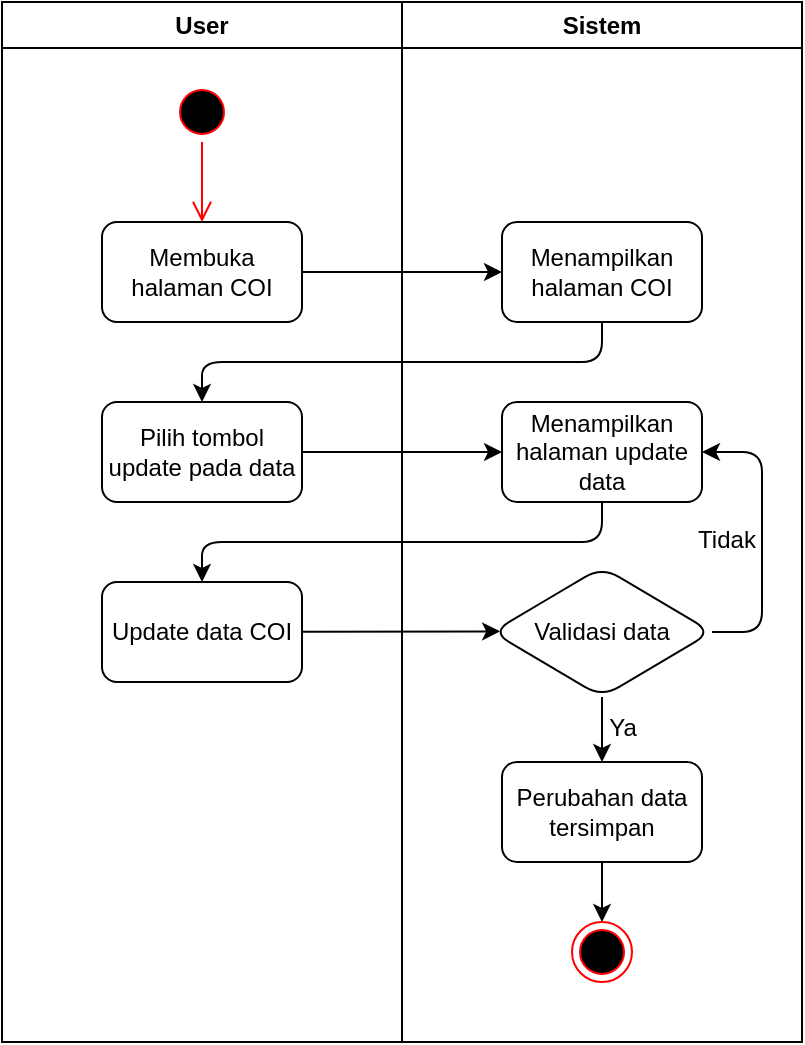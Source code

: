 <mxfile>
    <diagram id="PBXu0GtTLwxp7GRrGXCg" name="Page-1">
        <mxGraphModel dx="960" dy="382" grid="1" gridSize="10" guides="1" tooltips="1" connect="1" arrows="1" fold="1" page="1" pageScale="1" pageWidth="850" pageHeight="1100" math="0" shadow="0">
            <root>
                <mxCell id="0"/>
                <mxCell id="1" parent="0"/>
                <mxCell id="2" value="User" style="swimlane;whiteSpace=wrap;html=1;" vertex="1" parent="1">
                    <mxGeometry x="80" y="80" width="200" height="520" as="geometry"/>
                </mxCell>
                <mxCell id="4" value="" style="ellipse;html=1;shape=startState;fillColor=#000000;strokeColor=#ff0000;" vertex="1" parent="2">
                    <mxGeometry x="85" y="40" width="30" height="30" as="geometry"/>
                </mxCell>
                <mxCell id="5" value="" style="edgeStyle=orthogonalEdgeStyle;html=1;verticalAlign=bottom;endArrow=open;endSize=8;strokeColor=#ff0000;entryX=0.5;entryY=0;entryDx=0;entryDy=0;" edge="1" source="4" parent="2" target="6">
                    <mxGeometry relative="1" as="geometry">
                        <mxPoint x="100" y="110" as="targetPoint"/>
                    </mxGeometry>
                </mxCell>
                <mxCell id="6" value="Membuka halaman COI" style="rounded=1;whiteSpace=wrap;html=1;" vertex="1" parent="2">
                    <mxGeometry x="50" y="110" width="100" height="50" as="geometry"/>
                </mxCell>
                <mxCell id="9" value="Pilih tombol update pada data" style="rounded=1;whiteSpace=wrap;html=1;" vertex="1" parent="2">
                    <mxGeometry x="50" y="200" width="100" height="50" as="geometry"/>
                </mxCell>
                <mxCell id="13" value="Update data COI" style="rounded=1;whiteSpace=wrap;html=1;" vertex="1" parent="2">
                    <mxGeometry x="50" y="290" width="100" height="50" as="geometry"/>
                </mxCell>
                <mxCell id="3" value="Sistem" style="swimlane;whiteSpace=wrap;html=1;" vertex="1" parent="1">
                    <mxGeometry x="280" y="80" width="200" height="520" as="geometry"/>
                </mxCell>
                <mxCell id="7" value="Menampilkan halaman COI" style="rounded=1;whiteSpace=wrap;html=1;" vertex="1" parent="3">
                    <mxGeometry x="50" y="110" width="100" height="50" as="geometry"/>
                </mxCell>
                <mxCell id="11" value="Menampilkan halaman update data" style="rounded=1;whiteSpace=wrap;html=1;" vertex="1" parent="3">
                    <mxGeometry x="50" y="200" width="100" height="50" as="geometry"/>
                </mxCell>
                <mxCell id="18" style="edgeStyle=none;html=1;exitX=1;exitY=0.5;exitDx=0;exitDy=0;entryX=1;entryY=0.5;entryDx=0;entryDy=0;" edge="1" parent="3" source="17" target="11">
                    <mxGeometry relative="1" as="geometry">
                        <Array as="points">
                            <mxPoint x="180" y="315"/>
                            <mxPoint x="180" y="225"/>
                        </Array>
                    </mxGeometry>
                </mxCell>
                <mxCell id="20" value="" style="edgeStyle=none;html=1;" edge="1" parent="3" source="17" target="19">
                    <mxGeometry relative="1" as="geometry"/>
                </mxCell>
                <mxCell id="17" value="Validasi data" style="rhombus;whiteSpace=wrap;html=1;rounded=1;" vertex="1" parent="3">
                    <mxGeometry x="45" y="282.5" width="110" height="65" as="geometry"/>
                </mxCell>
                <mxCell id="22" value="" style="edgeStyle=none;html=1;" edge="1" parent="3" source="19" target="21">
                    <mxGeometry relative="1" as="geometry"/>
                </mxCell>
                <mxCell id="19" value="Perubahan data tersimpan" style="rounded=1;whiteSpace=wrap;html=1;" vertex="1" parent="3">
                    <mxGeometry x="50" y="380" width="100" height="50" as="geometry"/>
                </mxCell>
                <mxCell id="21" value="" style="ellipse;html=1;shape=endState;fillColor=#000000;strokeColor=#ff0000;" vertex="1" parent="3">
                    <mxGeometry x="85" y="460" width="30" height="30" as="geometry"/>
                </mxCell>
                <mxCell id="25" value="Ya" style="text;html=1;align=center;verticalAlign=middle;resizable=0;points=[];autosize=1;strokeColor=none;fillColor=none;" vertex="1" parent="3">
                    <mxGeometry x="90" y="347.5" width="40" height="30" as="geometry"/>
                </mxCell>
                <mxCell id="23" value="Tidak" style="text;html=1;align=center;verticalAlign=middle;resizable=0;points=[];autosize=1;strokeColor=none;fillColor=none;" vertex="1" parent="3">
                    <mxGeometry x="137" y="253.5" width="50" height="30" as="geometry"/>
                </mxCell>
                <mxCell id="8" value="" style="edgeStyle=none;html=1;" edge="1" parent="1" source="6" target="7">
                    <mxGeometry relative="1" as="geometry"/>
                </mxCell>
                <mxCell id="10" value="" style="edgeStyle=none;html=1;exitX=0.5;exitY=1;exitDx=0;exitDy=0;entryX=0.5;entryY=0;entryDx=0;entryDy=0;" edge="1" parent="1" source="7" target="9">
                    <mxGeometry relative="1" as="geometry">
                        <Array as="points">
                            <mxPoint x="380" y="260"/>
                            <mxPoint x="180" y="260"/>
                        </Array>
                    </mxGeometry>
                </mxCell>
                <mxCell id="12" value="" style="edgeStyle=none;html=1;" edge="1" parent="1" source="9" target="11">
                    <mxGeometry relative="1" as="geometry"/>
                </mxCell>
                <mxCell id="14" style="edgeStyle=none;html=1;entryX=0.5;entryY=0;entryDx=0;entryDy=0;" edge="1" parent="1" source="11" target="13">
                    <mxGeometry relative="1" as="geometry">
                        <Array as="points">
                            <mxPoint x="380" y="350"/>
                            <mxPoint x="180" y="350"/>
                        </Array>
                    </mxGeometry>
                </mxCell>
                <mxCell id="16" value="" style="edgeStyle=none;html=1;entryX=0.037;entryY=0.495;entryDx=0;entryDy=0;entryPerimeter=0;" edge="1" parent="1" source="13" target="17">
                    <mxGeometry relative="1" as="geometry">
                        <mxPoint x="330" y="395" as="targetPoint"/>
                    </mxGeometry>
                </mxCell>
            </root>
        </mxGraphModel>
    </diagram>
</mxfile>